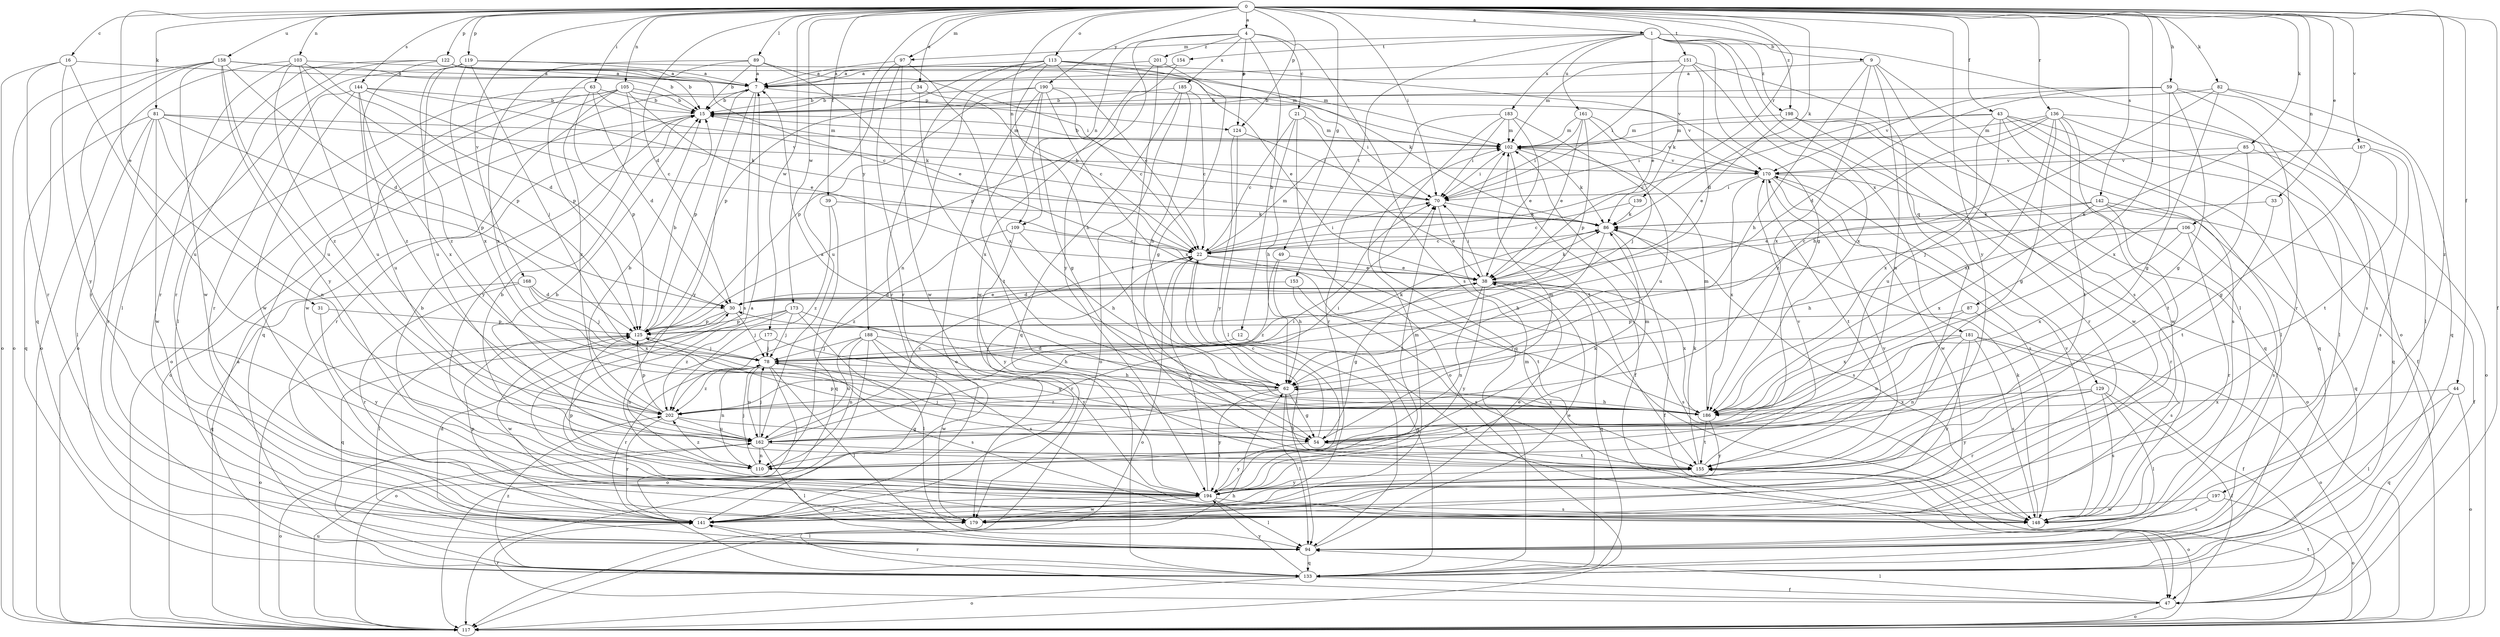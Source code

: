 strict digraph  {
0;
1;
4;
7;
9;
12;
15;
16;
21;
22;
30;
31;
33;
34;
38;
39;
43;
44;
47;
49;
54;
59;
62;
63;
70;
78;
81;
82;
85;
86;
87;
89;
94;
97;
102;
103;
105;
106;
109;
110;
113;
117;
119;
122;
124;
125;
129;
133;
136;
139;
141;
142;
144;
148;
151;
153;
154;
155;
158;
161;
162;
167;
168;
170;
173;
177;
179;
181;
183;
185;
186;
188;
190;
194;
197;
198;
201;
202;
0 -> 1  [label=a];
0 -> 4  [label=a];
0 -> 16  [label=c];
0 -> 30  [label=d];
0 -> 31  [label=e];
0 -> 33  [label=e];
0 -> 34  [label=e];
0 -> 39  [label=f];
0 -> 43  [label=f];
0 -> 44  [label=f];
0 -> 47  [label=f];
0 -> 49  [label=g];
0 -> 59  [label=h];
0 -> 63  [label=i];
0 -> 70  [label=i];
0 -> 81  [label=k];
0 -> 82  [label=k];
0 -> 85  [label=k];
0 -> 86  [label=k];
0 -> 87  [label=l];
0 -> 89  [label=l];
0 -> 97  [label=m];
0 -> 103  [label=n];
0 -> 105  [label=n];
0 -> 106  [label=n];
0 -> 109  [label=n];
0 -> 113  [label=o];
0 -> 119  [label=p];
0 -> 122  [label=p];
0 -> 124  [label=p];
0 -> 136  [label=r];
0 -> 139  [label=r];
0 -> 142  [label=s];
0 -> 144  [label=s];
0 -> 151  [label=t];
0 -> 158  [label=u];
0 -> 167  [label=v];
0 -> 168  [label=v];
0 -> 173  [label=w];
0 -> 177  [label=w];
0 -> 188  [label=y];
0 -> 190  [label=y];
0 -> 194  [label=y];
0 -> 197  [label=z];
0 -> 198  [label=z];
1 -> 9  [label=b];
1 -> 38  [label=e];
1 -> 54  [label=g];
1 -> 97  [label=m];
1 -> 117  [label=o];
1 -> 129  [label=q];
1 -> 153  [label=t];
1 -> 154  [label=t];
1 -> 161  [label=u];
1 -> 181  [label=x];
1 -> 183  [label=x];
1 -> 198  [label=z];
4 -> 12  [label=b];
4 -> 21  [label=c];
4 -> 109  [label=n];
4 -> 124  [label=p];
4 -> 148  [label=s];
4 -> 185  [label=x];
4 -> 194  [label=y];
4 -> 201  [label=z];
7 -> 15  [label=b];
7 -> 124  [label=p];
7 -> 125  [label=p];
7 -> 148  [label=s];
7 -> 194  [label=y];
9 -> 7  [label=a];
9 -> 62  [label=h];
9 -> 94  [label=l];
9 -> 110  [label=n];
9 -> 148  [label=s];
9 -> 186  [label=x];
12 -> 78  [label=j];
12 -> 148  [label=s];
15 -> 102  [label=m];
15 -> 117  [label=o];
15 -> 141  [label=r];
16 -> 7  [label=a];
16 -> 117  [label=o];
16 -> 141  [label=r];
16 -> 162  [label=u];
16 -> 194  [label=y];
21 -> 22  [label=c];
21 -> 62  [label=h];
21 -> 102  [label=m];
21 -> 117  [label=o];
21 -> 155  [label=t];
22 -> 38  [label=e];
22 -> 70  [label=i];
22 -> 94  [label=l];
22 -> 102  [label=m];
22 -> 117  [label=o];
22 -> 141  [label=r];
22 -> 155  [label=t];
30 -> 38  [label=e];
30 -> 78  [label=j];
30 -> 94  [label=l];
30 -> 125  [label=p];
31 -> 125  [label=p];
31 -> 194  [label=y];
33 -> 86  [label=k];
33 -> 155  [label=t];
34 -> 15  [label=b];
34 -> 22  [label=c];
34 -> 186  [label=x];
38 -> 30  [label=d];
38 -> 54  [label=g];
38 -> 70  [label=i];
38 -> 86  [label=k];
38 -> 110  [label=n];
38 -> 133  [label=q];
38 -> 148  [label=s];
38 -> 186  [label=x];
38 -> 194  [label=y];
39 -> 86  [label=k];
39 -> 133  [label=q];
39 -> 202  [label=z];
43 -> 22  [label=c];
43 -> 47  [label=f];
43 -> 94  [label=l];
43 -> 102  [label=m];
43 -> 133  [label=q];
43 -> 148  [label=s];
43 -> 162  [label=u];
43 -> 186  [label=x];
44 -> 94  [label=l];
44 -> 117  [label=o];
44 -> 133  [label=q];
44 -> 186  [label=x];
47 -> 62  [label=h];
47 -> 94  [label=l];
47 -> 117  [label=o];
47 -> 141  [label=r];
49 -> 38  [label=e];
49 -> 62  [label=h];
49 -> 202  [label=z];
54 -> 22  [label=c];
54 -> 78  [label=j];
54 -> 102  [label=m];
54 -> 125  [label=p];
54 -> 155  [label=t];
54 -> 194  [label=y];
59 -> 15  [label=b];
59 -> 30  [label=d];
59 -> 54  [label=g];
59 -> 141  [label=r];
59 -> 148  [label=s];
59 -> 170  [label=v];
59 -> 186  [label=x];
62 -> 30  [label=d];
62 -> 54  [label=g];
62 -> 94  [label=l];
62 -> 155  [label=t];
62 -> 186  [label=x];
62 -> 194  [label=y];
62 -> 202  [label=z];
63 -> 15  [label=b];
63 -> 30  [label=d];
63 -> 86  [label=k];
63 -> 94  [label=l];
63 -> 125  [label=p];
70 -> 15  [label=b];
70 -> 38  [label=e];
70 -> 86  [label=k];
78 -> 62  [label=h];
78 -> 86  [label=k];
78 -> 94  [label=l];
78 -> 110  [label=n];
78 -> 117  [label=o];
78 -> 141  [label=r];
78 -> 148  [label=s];
78 -> 162  [label=u];
78 -> 202  [label=z];
81 -> 94  [label=l];
81 -> 102  [label=m];
81 -> 110  [label=n];
81 -> 125  [label=p];
81 -> 133  [label=q];
81 -> 141  [label=r];
81 -> 170  [label=v];
81 -> 179  [label=w];
82 -> 15  [label=b];
82 -> 54  [label=g];
82 -> 62  [label=h];
82 -> 94  [label=l];
82 -> 133  [label=q];
85 -> 78  [label=j];
85 -> 133  [label=q];
85 -> 155  [label=t];
85 -> 170  [label=v];
86 -> 22  [label=c];
86 -> 47  [label=f];
86 -> 62  [label=h];
86 -> 148  [label=s];
87 -> 125  [label=p];
87 -> 148  [label=s];
87 -> 186  [label=x];
89 -> 7  [label=a];
89 -> 15  [label=b];
89 -> 38  [label=e];
89 -> 70  [label=i];
89 -> 125  [label=p];
89 -> 186  [label=x];
94 -> 30  [label=d];
94 -> 38  [label=e];
94 -> 133  [label=q];
97 -> 7  [label=a];
97 -> 141  [label=r];
97 -> 162  [label=u];
97 -> 179  [label=w];
97 -> 186  [label=x];
102 -> 15  [label=b];
102 -> 47  [label=f];
102 -> 70  [label=i];
102 -> 86  [label=k];
102 -> 170  [label=v];
103 -> 7  [label=a];
103 -> 30  [label=d];
103 -> 117  [label=o];
103 -> 125  [label=p];
103 -> 141  [label=r];
103 -> 162  [label=u];
103 -> 202  [label=z];
105 -> 15  [label=b];
105 -> 38  [label=e];
105 -> 117  [label=o];
105 -> 133  [label=q];
105 -> 170  [label=v];
105 -> 179  [label=w];
105 -> 194  [label=y];
105 -> 202  [label=z];
106 -> 22  [label=c];
106 -> 62  [label=h];
106 -> 141  [label=r];
106 -> 148  [label=s];
106 -> 186  [label=x];
109 -> 22  [label=c];
109 -> 62  [label=h];
109 -> 194  [label=y];
109 -> 202  [label=z];
110 -> 15  [label=b];
110 -> 78  [label=j];
110 -> 86  [label=k];
110 -> 202  [label=z];
113 -> 7  [label=a];
113 -> 22  [label=c];
113 -> 38  [label=e];
113 -> 62  [label=h];
113 -> 86  [label=k];
113 -> 110  [label=n];
113 -> 125  [label=p];
113 -> 141  [label=r];
113 -> 170  [label=v];
117 -> 7  [label=a];
117 -> 155  [label=t];
117 -> 162  [label=u];
119 -> 7  [label=a];
119 -> 78  [label=j];
119 -> 102  [label=m];
119 -> 117  [label=o];
119 -> 162  [label=u];
119 -> 186  [label=x];
119 -> 202  [label=z];
122 -> 7  [label=a];
122 -> 15  [label=b];
122 -> 22  [label=c];
122 -> 94  [label=l];
122 -> 102  [label=m];
122 -> 141  [label=r];
122 -> 202  [label=z];
124 -> 70  [label=i];
124 -> 94  [label=l];
124 -> 194  [label=y];
125 -> 15  [label=b];
125 -> 78  [label=j];
125 -> 117  [label=o];
125 -> 179  [label=w];
129 -> 47  [label=f];
129 -> 94  [label=l];
129 -> 141  [label=r];
129 -> 148  [label=s];
129 -> 186  [label=x];
129 -> 194  [label=y];
133 -> 47  [label=f];
133 -> 102  [label=m];
133 -> 117  [label=o];
133 -> 141  [label=r];
133 -> 194  [label=y];
133 -> 202  [label=z];
136 -> 54  [label=g];
136 -> 70  [label=i];
136 -> 94  [label=l];
136 -> 102  [label=m];
136 -> 117  [label=o];
136 -> 155  [label=t];
136 -> 179  [label=w];
136 -> 186  [label=x];
136 -> 202  [label=z];
139 -> 22  [label=c];
139 -> 86  [label=k];
141 -> 94  [label=l];
141 -> 125  [label=p];
141 -> 170  [label=v];
142 -> 38  [label=e];
142 -> 47  [label=f];
142 -> 86  [label=k];
142 -> 133  [label=q];
142 -> 141  [label=r];
142 -> 186  [label=x];
144 -> 15  [label=b];
144 -> 22  [label=c];
144 -> 86  [label=k];
144 -> 141  [label=r];
144 -> 162  [label=u];
144 -> 179  [label=w];
144 -> 186  [label=x];
148 -> 7  [label=a];
148 -> 86  [label=k];
148 -> 170  [label=v];
151 -> 7  [label=a];
151 -> 30  [label=d];
151 -> 70  [label=i];
151 -> 86  [label=k];
151 -> 102  [label=m];
151 -> 155  [label=t];
151 -> 186  [label=x];
153 -> 30  [label=d];
153 -> 133  [label=q];
153 -> 148  [label=s];
154 -> 7  [label=a];
154 -> 125  [label=p];
155 -> 15  [label=b];
155 -> 86  [label=k];
155 -> 117  [label=o];
155 -> 170  [label=v];
155 -> 194  [label=y];
158 -> 7  [label=a];
158 -> 15  [label=b];
158 -> 30  [label=d];
158 -> 117  [label=o];
158 -> 133  [label=q];
158 -> 141  [label=r];
158 -> 162  [label=u];
158 -> 179  [label=w];
158 -> 194  [label=y];
161 -> 38  [label=e];
161 -> 70  [label=i];
161 -> 78  [label=j];
161 -> 102  [label=m];
161 -> 125  [label=p];
161 -> 170  [label=v];
162 -> 22  [label=c];
162 -> 70  [label=i];
162 -> 78  [label=j];
162 -> 94  [label=l];
162 -> 110  [label=n];
162 -> 117  [label=o];
162 -> 155  [label=t];
167 -> 54  [label=g];
167 -> 148  [label=s];
167 -> 155  [label=t];
167 -> 170  [label=v];
168 -> 30  [label=d];
168 -> 78  [label=j];
168 -> 133  [label=q];
168 -> 141  [label=r];
168 -> 186  [label=x];
170 -> 70  [label=i];
170 -> 117  [label=o];
170 -> 148  [label=s];
170 -> 155  [label=t];
170 -> 179  [label=w];
170 -> 186  [label=x];
173 -> 78  [label=j];
173 -> 94  [label=l];
173 -> 125  [label=p];
173 -> 133  [label=q];
173 -> 194  [label=y];
173 -> 202  [label=z];
177 -> 54  [label=g];
177 -> 78  [label=j];
177 -> 110  [label=n];
179 -> 38  [label=e];
179 -> 102  [label=m];
181 -> 47  [label=f];
181 -> 78  [label=j];
181 -> 110  [label=n];
181 -> 117  [label=o];
181 -> 141  [label=r];
181 -> 148  [label=s];
181 -> 162  [label=u];
183 -> 38  [label=e];
183 -> 70  [label=i];
183 -> 102  [label=m];
183 -> 133  [label=q];
183 -> 141  [label=r];
183 -> 162  [label=u];
185 -> 15  [label=b];
185 -> 22  [label=c];
185 -> 62  [label=h];
185 -> 117  [label=o];
185 -> 133  [label=q];
186 -> 7  [label=a];
186 -> 62  [label=h];
186 -> 102  [label=m];
186 -> 155  [label=t];
186 -> 194  [label=y];
188 -> 62  [label=h];
188 -> 78  [label=j];
188 -> 110  [label=n];
188 -> 117  [label=o];
188 -> 148  [label=s];
188 -> 162  [label=u];
188 -> 179  [label=w];
190 -> 15  [label=b];
190 -> 22  [label=c];
190 -> 54  [label=g];
190 -> 70  [label=i];
190 -> 117  [label=o];
190 -> 125  [label=p];
190 -> 155  [label=t];
190 -> 186  [label=x];
194 -> 15  [label=b];
194 -> 22  [label=c];
194 -> 70  [label=i];
194 -> 94  [label=l];
194 -> 102  [label=m];
194 -> 125  [label=p];
194 -> 141  [label=r];
194 -> 148  [label=s];
194 -> 179  [label=w];
197 -> 117  [label=o];
197 -> 148  [label=s];
197 -> 179  [label=w];
198 -> 38  [label=e];
198 -> 102  [label=m];
198 -> 133  [label=q];
198 -> 141  [label=r];
198 -> 179  [label=w];
201 -> 7  [label=a];
201 -> 54  [label=g];
201 -> 155  [label=t];
201 -> 179  [label=w];
202 -> 15  [label=b];
202 -> 54  [label=g];
202 -> 70  [label=i];
202 -> 125  [label=p];
202 -> 141  [label=r];
202 -> 162  [label=u];
}
